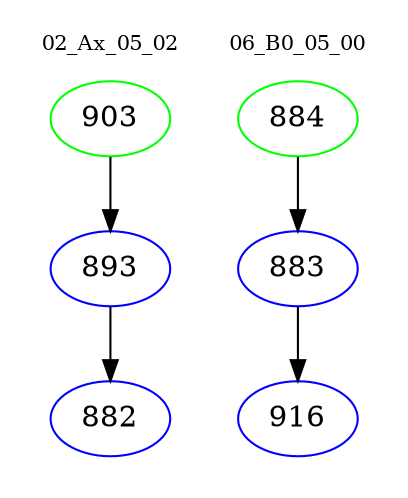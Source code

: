 digraph{
subgraph cluster_0 {
color = white
label = "02_Ax_05_02";
fontsize=10;
T0_903 [label="903", color="green"]
T0_903 -> T0_893 [color="black"]
T0_893 [label="893", color="blue"]
T0_893 -> T0_882 [color="black"]
T0_882 [label="882", color="blue"]
}
subgraph cluster_1 {
color = white
label = "06_B0_05_00";
fontsize=10;
T1_884 [label="884", color="green"]
T1_884 -> T1_883 [color="black"]
T1_883 [label="883", color="blue"]
T1_883 -> T1_916 [color="black"]
T1_916 [label="916", color="blue"]
}
}
